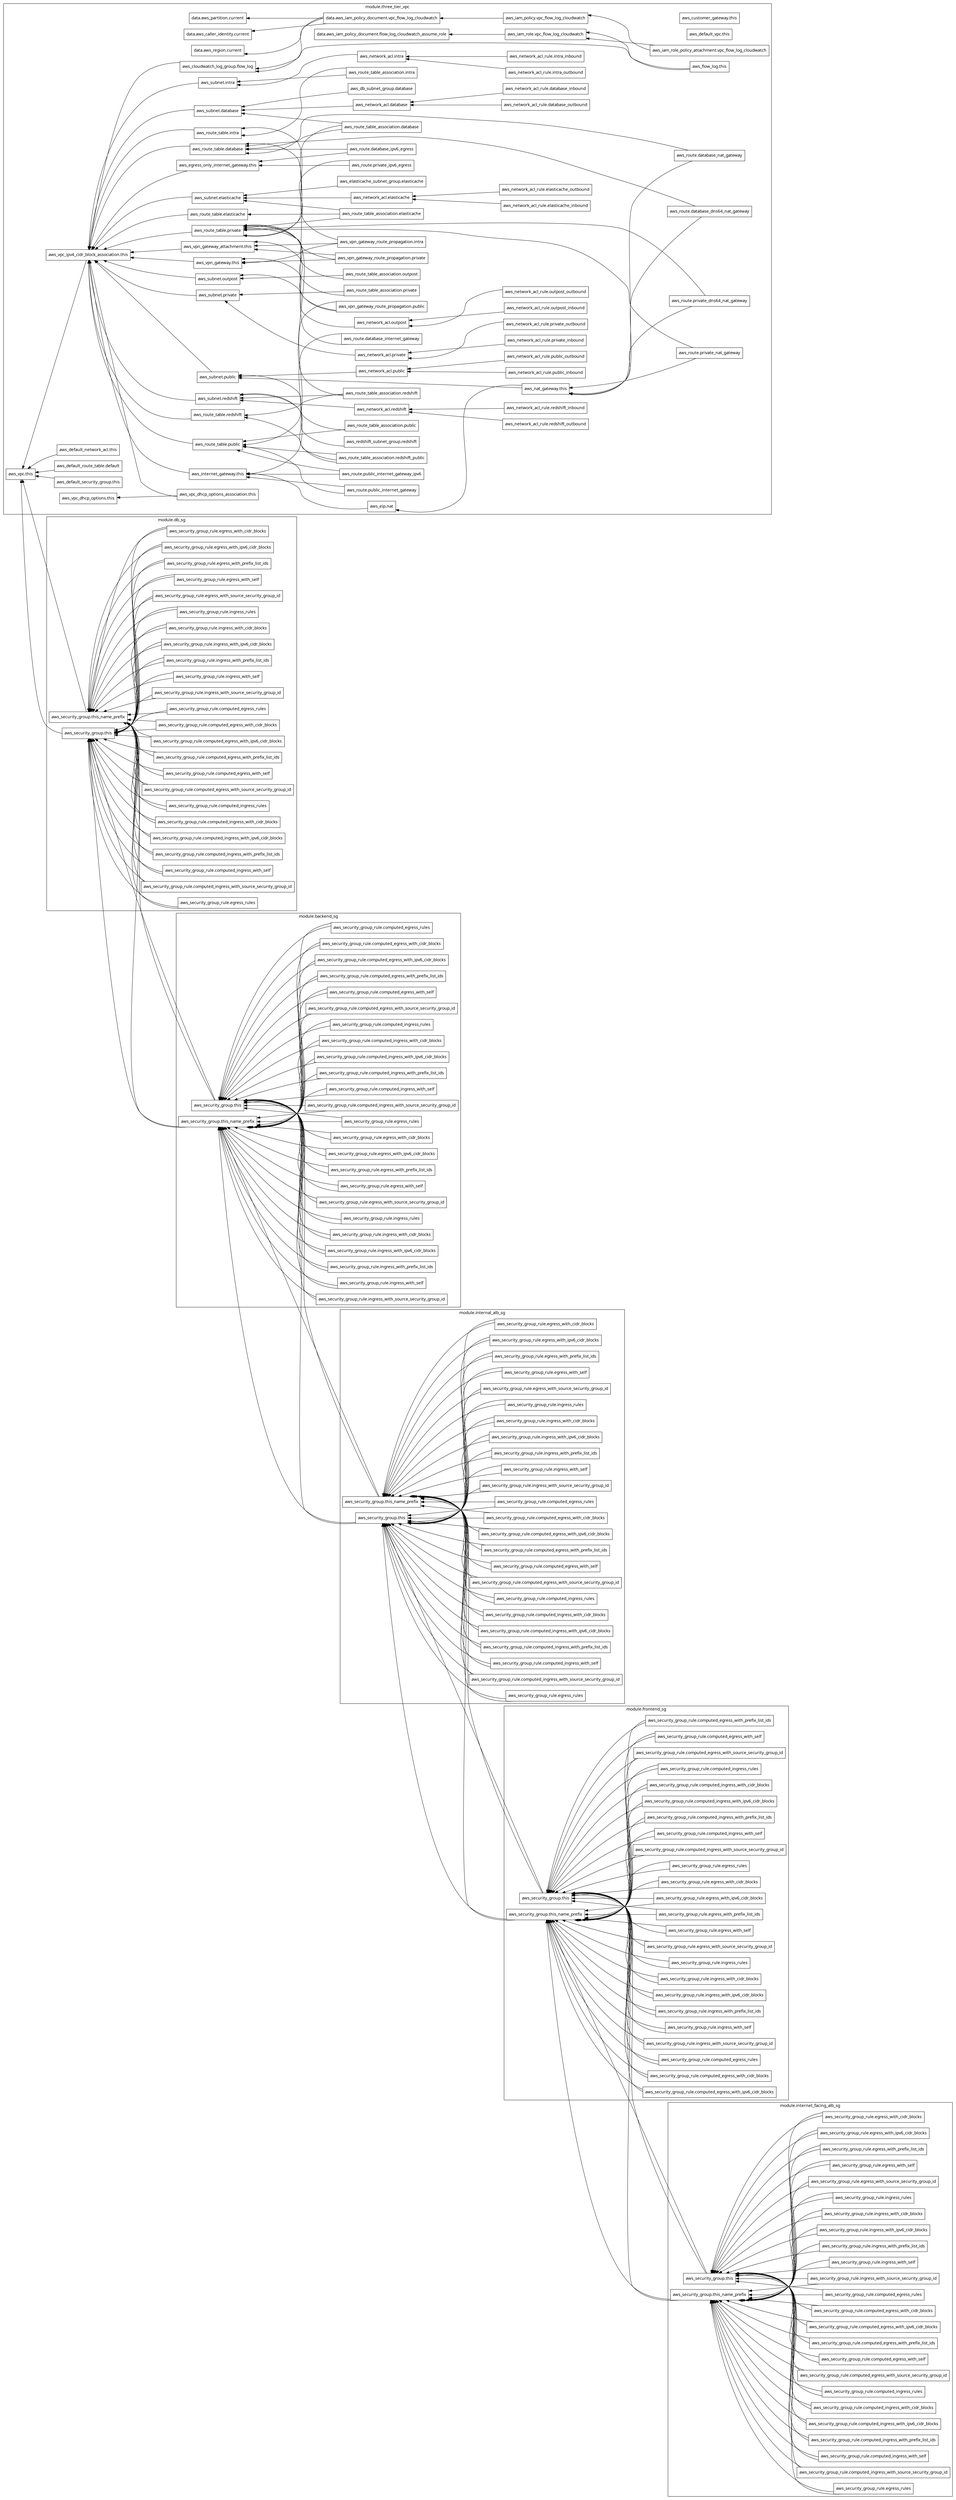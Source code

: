 digraph G {
  rankdir = "RL";
  node [shape = rect, fontname = "sans-serif"];
  subgraph "cluster_module.backend_sg" {
    label = "module.backend_sg"
    fontname = "sans-serif"
    "module.backend_sg.aws_security_group.this" [label="aws_security_group.this"];
    "module.backend_sg.aws_security_group.this_name_prefix" [label="aws_security_group.this_name_prefix"];
    "module.backend_sg.aws_security_group_rule.computed_egress_rules" [label="aws_security_group_rule.computed_egress_rules"];
    "module.backend_sg.aws_security_group_rule.computed_egress_with_cidr_blocks" [label="aws_security_group_rule.computed_egress_with_cidr_blocks"];
    "module.backend_sg.aws_security_group_rule.computed_egress_with_ipv6_cidr_blocks" [label="aws_security_group_rule.computed_egress_with_ipv6_cidr_blocks"];
    "module.backend_sg.aws_security_group_rule.computed_egress_with_prefix_list_ids" [label="aws_security_group_rule.computed_egress_with_prefix_list_ids"];
    "module.backend_sg.aws_security_group_rule.computed_egress_with_self" [label="aws_security_group_rule.computed_egress_with_self"];
    "module.backend_sg.aws_security_group_rule.computed_egress_with_source_security_group_id" [label="aws_security_group_rule.computed_egress_with_source_security_group_id"];
    "module.backend_sg.aws_security_group_rule.computed_ingress_rules" [label="aws_security_group_rule.computed_ingress_rules"];
    "module.backend_sg.aws_security_group_rule.computed_ingress_with_cidr_blocks" [label="aws_security_group_rule.computed_ingress_with_cidr_blocks"];
    "module.backend_sg.aws_security_group_rule.computed_ingress_with_ipv6_cidr_blocks" [label="aws_security_group_rule.computed_ingress_with_ipv6_cidr_blocks"];
    "module.backend_sg.aws_security_group_rule.computed_ingress_with_prefix_list_ids" [label="aws_security_group_rule.computed_ingress_with_prefix_list_ids"];
    "module.backend_sg.aws_security_group_rule.computed_ingress_with_self" [label="aws_security_group_rule.computed_ingress_with_self"];
    "module.backend_sg.aws_security_group_rule.computed_ingress_with_source_security_group_id" [label="aws_security_group_rule.computed_ingress_with_source_security_group_id"];
    "module.backend_sg.aws_security_group_rule.egress_rules" [label="aws_security_group_rule.egress_rules"];
    "module.backend_sg.aws_security_group_rule.egress_with_cidr_blocks" [label="aws_security_group_rule.egress_with_cidr_blocks"];
    "module.backend_sg.aws_security_group_rule.egress_with_ipv6_cidr_blocks" [label="aws_security_group_rule.egress_with_ipv6_cidr_blocks"];
    "module.backend_sg.aws_security_group_rule.egress_with_prefix_list_ids" [label="aws_security_group_rule.egress_with_prefix_list_ids"];
    "module.backend_sg.aws_security_group_rule.egress_with_self" [label="aws_security_group_rule.egress_with_self"];
    "module.backend_sg.aws_security_group_rule.egress_with_source_security_group_id" [label="aws_security_group_rule.egress_with_source_security_group_id"];
    "module.backend_sg.aws_security_group_rule.ingress_rules" [label="aws_security_group_rule.ingress_rules"];
    "module.backend_sg.aws_security_group_rule.ingress_with_cidr_blocks" [label="aws_security_group_rule.ingress_with_cidr_blocks"];
    "module.backend_sg.aws_security_group_rule.ingress_with_ipv6_cidr_blocks" [label="aws_security_group_rule.ingress_with_ipv6_cidr_blocks"];
    "module.backend_sg.aws_security_group_rule.ingress_with_prefix_list_ids" [label="aws_security_group_rule.ingress_with_prefix_list_ids"];
    "module.backend_sg.aws_security_group_rule.ingress_with_self" [label="aws_security_group_rule.ingress_with_self"];
    "module.backend_sg.aws_security_group_rule.ingress_with_source_security_group_id" [label="aws_security_group_rule.ingress_with_source_security_group_id"];
  }
  subgraph "cluster_module.db_sg" {
    label = "module.db_sg"
    fontname = "sans-serif"
    "module.db_sg.aws_security_group.this" [label="aws_security_group.this"];
    "module.db_sg.aws_security_group.this_name_prefix" [label="aws_security_group.this_name_prefix"];
    "module.db_sg.aws_security_group_rule.computed_egress_rules" [label="aws_security_group_rule.computed_egress_rules"];
    "module.db_sg.aws_security_group_rule.computed_egress_with_cidr_blocks" [label="aws_security_group_rule.computed_egress_with_cidr_blocks"];
    "module.db_sg.aws_security_group_rule.computed_egress_with_ipv6_cidr_blocks" [label="aws_security_group_rule.computed_egress_with_ipv6_cidr_blocks"];
    "module.db_sg.aws_security_group_rule.computed_egress_with_prefix_list_ids" [label="aws_security_group_rule.computed_egress_with_prefix_list_ids"];
    "module.db_sg.aws_security_group_rule.computed_egress_with_self" [label="aws_security_group_rule.computed_egress_with_self"];
    "module.db_sg.aws_security_group_rule.computed_egress_with_source_security_group_id" [label="aws_security_group_rule.computed_egress_with_source_security_group_id"];
    "module.db_sg.aws_security_group_rule.computed_ingress_rules" [label="aws_security_group_rule.computed_ingress_rules"];
    "module.db_sg.aws_security_group_rule.computed_ingress_with_cidr_blocks" [label="aws_security_group_rule.computed_ingress_with_cidr_blocks"];
    "module.db_sg.aws_security_group_rule.computed_ingress_with_ipv6_cidr_blocks" [label="aws_security_group_rule.computed_ingress_with_ipv6_cidr_blocks"];
    "module.db_sg.aws_security_group_rule.computed_ingress_with_prefix_list_ids" [label="aws_security_group_rule.computed_ingress_with_prefix_list_ids"];
    "module.db_sg.aws_security_group_rule.computed_ingress_with_self" [label="aws_security_group_rule.computed_ingress_with_self"];
    "module.db_sg.aws_security_group_rule.computed_ingress_with_source_security_group_id" [label="aws_security_group_rule.computed_ingress_with_source_security_group_id"];
    "module.db_sg.aws_security_group_rule.egress_rules" [label="aws_security_group_rule.egress_rules"];
    "module.db_sg.aws_security_group_rule.egress_with_cidr_blocks" [label="aws_security_group_rule.egress_with_cidr_blocks"];
    "module.db_sg.aws_security_group_rule.egress_with_ipv6_cidr_blocks" [label="aws_security_group_rule.egress_with_ipv6_cidr_blocks"];
    "module.db_sg.aws_security_group_rule.egress_with_prefix_list_ids" [label="aws_security_group_rule.egress_with_prefix_list_ids"];
    "module.db_sg.aws_security_group_rule.egress_with_self" [label="aws_security_group_rule.egress_with_self"];
    "module.db_sg.aws_security_group_rule.egress_with_source_security_group_id" [label="aws_security_group_rule.egress_with_source_security_group_id"];
    "module.db_sg.aws_security_group_rule.ingress_rules" [label="aws_security_group_rule.ingress_rules"];
    "module.db_sg.aws_security_group_rule.ingress_with_cidr_blocks" [label="aws_security_group_rule.ingress_with_cidr_blocks"];
    "module.db_sg.aws_security_group_rule.ingress_with_ipv6_cidr_blocks" [label="aws_security_group_rule.ingress_with_ipv6_cidr_blocks"];
    "module.db_sg.aws_security_group_rule.ingress_with_prefix_list_ids" [label="aws_security_group_rule.ingress_with_prefix_list_ids"];
    "module.db_sg.aws_security_group_rule.ingress_with_self" [label="aws_security_group_rule.ingress_with_self"];
    "module.db_sg.aws_security_group_rule.ingress_with_source_security_group_id" [label="aws_security_group_rule.ingress_with_source_security_group_id"];
  }
  subgraph "cluster_module.frontend_sg" {
    label = "module.frontend_sg"
    fontname = "sans-serif"
    "module.frontend_sg.aws_security_group.this" [label="aws_security_group.this"];
    "module.frontend_sg.aws_security_group.this_name_prefix" [label="aws_security_group.this_name_prefix"];
    "module.frontend_sg.aws_security_group_rule.computed_egress_rules" [label="aws_security_group_rule.computed_egress_rules"];
    "module.frontend_sg.aws_security_group_rule.computed_egress_with_cidr_blocks" [label="aws_security_group_rule.computed_egress_with_cidr_blocks"];
    "module.frontend_sg.aws_security_group_rule.computed_egress_with_ipv6_cidr_blocks" [label="aws_security_group_rule.computed_egress_with_ipv6_cidr_blocks"];
    "module.frontend_sg.aws_security_group_rule.computed_egress_with_prefix_list_ids" [label="aws_security_group_rule.computed_egress_with_prefix_list_ids"];
    "module.frontend_sg.aws_security_group_rule.computed_egress_with_self" [label="aws_security_group_rule.computed_egress_with_self"];
    "module.frontend_sg.aws_security_group_rule.computed_egress_with_source_security_group_id" [label="aws_security_group_rule.computed_egress_with_source_security_group_id"];
    "module.frontend_sg.aws_security_group_rule.computed_ingress_rules" [label="aws_security_group_rule.computed_ingress_rules"];
    "module.frontend_sg.aws_security_group_rule.computed_ingress_with_cidr_blocks" [label="aws_security_group_rule.computed_ingress_with_cidr_blocks"];
    "module.frontend_sg.aws_security_group_rule.computed_ingress_with_ipv6_cidr_blocks" [label="aws_security_group_rule.computed_ingress_with_ipv6_cidr_blocks"];
    "module.frontend_sg.aws_security_group_rule.computed_ingress_with_prefix_list_ids" [label="aws_security_group_rule.computed_ingress_with_prefix_list_ids"];
    "module.frontend_sg.aws_security_group_rule.computed_ingress_with_self" [label="aws_security_group_rule.computed_ingress_with_self"];
    "module.frontend_sg.aws_security_group_rule.computed_ingress_with_source_security_group_id" [label="aws_security_group_rule.computed_ingress_with_source_security_group_id"];
    "module.frontend_sg.aws_security_group_rule.egress_rules" [label="aws_security_group_rule.egress_rules"];
    "module.frontend_sg.aws_security_group_rule.egress_with_cidr_blocks" [label="aws_security_group_rule.egress_with_cidr_blocks"];
    "module.frontend_sg.aws_security_group_rule.egress_with_ipv6_cidr_blocks" [label="aws_security_group_rule.egress_with_ipv6_cidr_blocks"];
    "module.frontend_sg.aws_security_group_rule.egress_with_prefix_list_ids" [label="aws_security_group_rule.egress_with_prefix_list_ids"];
    "module.frontend_sg.aws_security_group_rule.egress_with_self" [label="aws_security_group_rule.egress_with_self"];
    "module.frontend_sg.aws_security_group_rule.egress_with_source_security_group_id" [label="aws_security_group_rule.egress_with_source_security_group_id"];
    "module.frontend_sg.aws_security_group_rule.ingress_rules" [label="aws_security_group_rule.ingress_rules"];
    "module.frontend_sg.aws_security_group_rule.ingress_with_cidr_blocks" [label="aws_security_group_rule.ingress_with_cidr_blocks"];
    "module.frontend_sg.aws_security_group_rule.ingress_with_ipv6_cidr_blocks" [label="aws_security_group_rule.ingress_with_ipv6_cidr_blocks"];
    "module.frontend_sg.aws_security_group_rule.ingress_with_prefix_list_ids" [label="aws_security_group_rule.ingress_with_prefix_list_ids"];
    "module.frontend_sg.aws_security_group_rule.ingress_with_self" [label="aws_security_group_rule.ingress_with_self"];
    "module.frontend_sg.aws_security_group_rule.ingress_with_source_security_group_id" [label="aws_security_group_rule.ingress_with_source_security_group_id"];
  }
  subgraph "cluster_module.internal_alb_sg" {
    label = "module.internal_alb_sg"
    fontname = "sans-serif"
    "module.internal_alb_sg.aws_security_group.this" [label="aws_security_group.this"];
    "module.internal_alb_sg.aws_security_group.this_name_prefix" [label="aws_security_group.this_name_prefix"];
    "module.internal_alb_sg.aws_security_group_rule.computed_egress_rules" [label="aws_security_group_rule.computed_egress_rules"];
    "module.internal_alb_sg.aws_security_group_rule.computed_egress_with_cidr_blocks" [label="aws_security_group_rule.computed_egress_with_cidr_blocks"];
    "module.internal_alb_sg.aws_security_group_rule.computed_egress_with_ipv6_cidr_blocks" [label="aws_security_group_rule.computed_egress_with_ipv6_cidr_blocks"];
    "module.internal_alb_sg.aws_security_group_rule.computed_egress_with_prefix_list_ids" [label="aws_security_group_rule.computed_egress_with_prefix_list_ids"];
    "module.internal_alb_sg.aws_security_group_rule.computed_egress_with_self" [label="aws_security_group_rule.computed_egress_with_self"];
    "module.internal_alb_sg.aws_security_group_rule.computed_egress_with_source_security_group_id" [label="aws_security_group_rule.computed_egress_with_source_security_group_id"];
    "module.internal_alb_sg.aws_security_group_rule.computed_ingress_rules" [label="aws_security_group_rule.computed_ingress_rules"];
    "module.internal_alb_sg.aws_security_group_rule.computed_ingress_with_cidr_blocks" [label="aws_security_group_rule.computed_ingress_with_cidr_blocks"];
    "module.internal_alb_sg.aws_security_group_rule.computed_ingress_with_ipv6_cidr_blocks" [label="aws_security_group_rule.computed_ingress_with_ipv6_cidr_blocks"];
    "module.internal_alb_sg.aws_security_group_rule.computed_ingress_with_prefix_list_ids" [label="aws_security_group_rule.computed_ingress_with_prefix_list_ids"];
    "module.internal_alb_sg.aws_security_group_rule.computed_ingress_with_self" [label="aws_security_group_rule.computed_ingress_with_self"];
    "module.internal_alb_sg.aws_security_group_rule.computed_ingress_with_source_security_group_id" [label="aws_security_group_rule.computed_ingress_with_source_security_group_id"];
    "module.internal_alb_sg.aws_security_group_rule.egress_rules" [label="aws_security_group_rule.egress_rules"];
    "module.internal_alb_sg.aws_security_group_rule.egress_with_cidr_blocks" [label="aws_security_group_rule.egress_with_cidr_blocks"];
    "module.internal_alb_sg.aws_security_group_rule.egress_with_ipv6_cidr_blocks" [label="aws_security_group_rule.egress_with_ipv6_cidr_blocks"];
    "module.internal_alb_sg.aws_security_group_rule.egress_with_prefix_list_ids" [label="aws_security_group_rule.egress_with_prefix_list_ids"];
    "module.internal_alb_sg.aws_security_group_rule.egress_with_self" [label="aws_security_group_rule.egress_with_self"];
    "module.internal_alb_sg.aws_security_group_rule.egress_with_source_security_group_id" [label="aws_security_group_rule.egress_with_source_security_group_id"];
    "module.internal_alb_sg.aws_security_group_rule.ingress_rules" [label="aws_security_group_rule.ingress_rules"];
    "module.internal_alb_sg.aws_security_group_rule.ingress_with_cidr_blocks" [label="aws_security_group_rule.ingress_with_cidr_blocks"];
    "module.internal_alb_sg.aws_security_group_rule.ingress_with_ipv6_cidr_blocks" [label="aws_security_group_rule.ingress_with_ipv6_cidr_blocks"];
    "module.internal_alb_sg.aws_security_group_rule.ingress_with_prefix_list_ids" [label="aws_security_group_rule.ingress_with_prefix_list_ids"];
    "module.internal_alb_sg.aws_security_group_rule.ingress_with_self" [label="aws_security_group_rule.ingress_with_self"];
    "module.internal_alb_sg.aws_security_group_rule.ingress_with_source_security_group_id" [label="aws_security_group_rule.ingress_with_source_security_group_id"];
  }
  subgraph "cluster_module.internet_facing_alb_sg" {
    label = "module.internet_facing_alb_sg"
    fontname = "sans-serif"
    "module.internet_facing_alb_sg.aws_security_group.this" [label="aws_security_group.this"];
    "module.internet_facing_alb_sg.aws_security_group.this_name_prefix" [label="aws_security_group.this_name_prefix"];
    "module.internet_facing_alb_sg.aws_security_group_rule.computed_egress_rules" [label="aws_security_group_rule.computed_egress_rules"];
    "module.internet_facing_alb_sg.aws_security_group_rule.computed_egress_with_cidr_blocks" [label="aws_security_group_rule.computed_egress_with_cidr_blocks"];
    "module.internet_facing_alb_sg.aws_security_group_rule.computed_egress_with_ipv6_cidr_blocks" [label="aws_security_group_rule.computed_egress_with_ipv6_cidr_blocks"];
    "module.internet_facing_alb_sg.aws_security_group_rule.computed_egress_with_prefix_list_ids" [label="aws_security_group_rule.computed_egress_with_prefix_list_ids"];
    "module.internet_facing_alb_sg.aws_security_group_rule.computed_egress_with_self" [label="aws_security_group_rule.computed_egress_with_self"];
    "module.internet_facing_alb_sg.aws_security_group_rule.computed_egress_with_source_security_group_id" [label="aws_security_group_rule.computed_egress_with_source_security_group_id"];
    "module.internet_facing_alb_sg.aws_security_group_rule.computed_ingress_rules" [label="aws_security_group_rule.computed_ingress_rules"];
    "module.internet_facing_alb_sg.aws_security_group_rule.computed_ingress_with_cidr_blocks" [label="aws_security_group_rule.computed_ingress_with_cidr_blocks"];
    "module.internet_facing_alb_sg.aws_security_group_rule.computed_ingress_with_ipv6_cidr_blocks" [label="aws_security_group_rule.computed_ingress_with_ipv6_cidr_blocks"];
    "module.internet_facing_alb_sg.aws_security_group_rule.computed_ingress_with_prefix_list_ids" [label="aws_security_group_rule.computed_ingress_with_prefix_list_ids"];
    "module.internet_facing_alb_sg.aws_security_group_rule.computed_ingress_with_self" [label="aws_security_group_rule.computed_ingress_with_self"];
    "module.internet_facing_alb_sg.aws_security_group_rule.computed_ingress_with_source_security_group_id" [label="aws_security_group_rule.computed_ingress_with_source_security_group_id"];
    "module.internet_facing_alb_sg.aws_security_group_rule.egress_rules" [label="aws_security_group_rule.egress_rules"];
    "module.internet_facing_alb_sg.aws_security_group_rule.egress_with_cidr_blocks" [label="aws_security_group_rule.egress_with_cidr_blocks"];
    "module.internet_facing_alb_sg.aws_security_group_rule.egress_with_ipv6_cidr_blocks" [label="aws_security_group_rule.egress_with_ipv6_cidr_blocks"];
    "module.internet_facing_alb_sg.aws_security_group_rule.egress_with_prefix_list_ids" [label="aws_security_group_rule.egress_with_prefix_list_ids"];
    "module.internet_facing_alb_sg.aws_security_group_rule.egress_with_self" [label="aws_security_group_rule.egress_with_self"];
    "module.internet_facing_alb_sg.aws_security_group_rule.egress_with_source_security_group_id" [label="aws_security_group_rule.egress_with_source_security_group_id"];
    "module.internet_facing_alb_sg.aws_security_group_rule.ingress_rules" [label="aws_security_group_rule.ingress_rules"];
    "module.internet_facing_alb_sg.aws_security_group_rule.ingress_with_cidr_blocks" [label="aws_security_group_rule.ingress_with_cidr_blocks"];
    "module.internet_facing_alb_sg.aws_security_group_rule.ingress_with_ipv6_cidr_blocks" [label="aws_security_group_rule.ingress_with_ipv6_cidr_blocks"];
    "module.internet_facing_alb_sg.aws_security_group_rule.ingress_with_prefix_list_ids" [label="aws_security_group_rule.ingress_with_prefix_list_ids"];
    "module.internet_facing_alb_sg.aws_security_group_rule.ingress_with_self" [label="aws_security_group_rule.ingress_with_self"];
    "module.internet_facing_alb_sg.aws_security_group_rule.ingress_with_source_security_group_id" [label="aws_security_group_rule.ingress_with_source_security_group_id"];
  }
  subgraph "cluster_module.three_tier_vpc" {
    label = "module.three_tier_vpc"
    fontname = "sans-serif"
    "module.three_tier_vpc.data.aws_caller_identity.current" [label="data.aws_caller_identity.current"];
    "module.three_tier_vpc.data.aws_iam_policy_document.flow_log_cloudwatch_assume_role" [label="data.aws_iam_policy_document.flow_log_cloudwatch_assume_role"];
    "module.three_tier_vpc.data.aws_iam_policy_document.vpc_flow_log_cloudwatch" [label="data.aws_iam_policy_document.vpc_flow_log_cloudwatch"];
    "module.three_tier_vpc.data.aws_partition.current" [label="data.aws_partition.current"];
    "module.three_tier_vpc.data.aws_region.current" [label="data.aws_region.current"];
    "module.three_tier_vpc.aws_cloudwatch_log_group.flow_log" [label="aws_cloudwatch_log_group.flow_log"];
    "module.three_tier_vpc.aws_customer_gateway.this" [label="aws_customer_gateway.this"];
    "module.three_tier_vpc.aws_db_subnet_group.database" [label="aws_db_subnet_group.database"];
    "module.three_tier_vpc.aws_default_network_acl.this" [label="aws_default_network_acl.this"];
    "module.three_tier_vpc.aws_default_route_table.default" [label="aws_default_route_table.default"];
    "module.three_tier_vpc.aws_default_security_group.this" [label="aws_default_security_group.this"];
    "module.three_tier_vpc.aws_default_vpc.this" [label="aws_default_vpc.this"];
    "module.three_tier_vpc.aws_egress_only_internet_gateway.this" [label="aws_egress_only_internet_gateway.this"];
    "module.three_tier_vpc.aws_eip.nat" [label="aws_eip.nat"];
    "module.three_tier_vpc.aws_elasticache_subnet_group.elasticache" [label="aws_elasticache_subnet_group.elasticache"];
    "module.three_tier_vpc.aws_flow_log.this" [label="aws_flow_log.this"];
    "module.three_tier_vpc.aws_iam_policy.vpc_flow_log_cloudwatch" [label="aws_iam_policy.vpc_flow_log_cloudwatch"];
    "module.three_tier_vpc.aws_iam_role.vpc_flow_log_cloudwatch" [label="aws_iam_role.vpc_flow_log_cloudwatch"];
    "module.three_tier_vpc.aws_iam_role_policy_attachment.vpc_flow_log_cloudwatch" [label="aws_iam_role_policy_attachment.vpc_flow_log_cloudwatch"];
    "module.three_tier_vpc.aws_internet_gateway.this" [label="aws_internet_gateway.this"];
    "module.three_tier_vpc.aws_nat_gateway.this" [label="aws_nat_gateway.this"];
    "module.three_tier_vpc.aws_network_acl.database" [label="aws_network_acl.database"];
    "module.three_tier_vpc.aws_network_acl.elasticache" [label="aws_network_acl.elasticache"];
    "module.three_tier_vpc.aws_network_acl.intra" [label="aws_network_acl.intra"];
    "module.three_tier_vpc.aws_network_acl.outpost" [label="aws_network_acl.outpost"];
    "module.three_tier_vpc.aws_network_acl.private" [label="aws_network_acl.private"];
    "module.three_tier_vpc.aws_network_acl.public" [label="aws_network_acl.public"];
    "module.three_tier_vpc.aws_network_acl.redshift" [label="aws_network_acl.redshift"];
    "module.three_tier_vpc.aws_network_acl_rule.database_inbound" [label="aws_network_acl_rule.database_inbound"];
    "module.three_tier_vpc.aws_network_acl_rule.database_outbound" [label="aws_network_acl_rule.database_outbound"];
    "module.three_tier_vpc.aws_network_acl_rule.elasticache_inbound" [label="aws_network_acl_rule.elasticache_inbound"];
    "module.three_tier_vpc.aws_network_acl_rule.elasticache_outbound" [label="aws_network_acl_rule.elasticache_outbound"];
    "module.three_tier_vpc.aws_network_acl_rule.intra_inbound" [label="aws_network_acl_rule.intra_inbound"];
    "module.three_tier_vpc.aws_network_acl_rule.intra_outbound" [label="aws_network_acl_rule.intra_outbound"];
    "module.three_tier_vpc.aws_network_acl_rule.outpost_inbound" [label="aws_network_acl_rule.outpost_inbound"];
    "module.three_tier_vpc.aws_network_acl_rule.outpost_outbound" [label="aws_network_acl_rule.outpost_outbound"];
    "module.three_tier_vpc.aws_network_acl_rule.private_inbound" [label="aws_network_acl_rule.private_inbound"];
    "module.three_tier_vpc.aws_network_acl_rule.private_outbound" [label="aws_network_acl_rule.private_outbound"];
    "module.three_tier_vpc.aws_network_acl_rule.public_inbound" [label="aws_network_acl_rule.public_inbound"];
    "module.three_tier_vpc.aws_network_acl_rule.public_outbound" [label="aws_network_acl_rule.public_outbound"];
    "module.three_tier_vpc.aws_network_acl_rule.redshift_inbound" [label="aws_network_acl_rule.redshift_inbound"];
    "module.three_tier_vpc.aws_network_acl_rule.redshift_outbound" [label="aws_network_acl_rule.redshift_outbound"];
    "module.three_tier_vpc.aws_redshift_subnet_group.redshift" [label="aws_redshift_subnet_group.redshift"];
    "module.three_tier_vpc.aws_route.database_dns64_nat_gateway" [label="aws_route.database_dns64_nat_gateway"];
    "module.three_tier_vpc.aws_route.database_internet_gateway" [label="aws_route.database_internet_gateway"];
    "module.three_tier_vpc.aws_route.database_ipv6_egress" [label="aws_route.database_ipv6_egress"];
    "module.three_tier_vpc.aws_route.database_nat_gateway" [label="aws_route.database_nat_gateway"];
    "module.three_tier_vpc.aws_route.private_dns64_nat_gateway" [label="aws_route.private_dns64_nat_gateway"];
    "module.three_tier_vpc.aws_route.private_ipv6_egress" [label="aws_route.private_ipv6_egress"];
    "module.three_tier_vpc.aws_route.private_nat_gateway" [label="aws_route.private_nat_gateway"];
    "module.three_tier_vpc.aws_route.public_internet_gateway" [label="aws_route.public_internet_gateway"];
    "module.three_tier_vpc.aws_route.public_internet_gateway_ipv6" [label="aws_route.public_internet_gateway_ipv6"];
    "module.three_tier_vpc.aws_route_table.database" [label="aws_route_table.database"];
    "module.three_tier_vpc.aws_route_table.elasticache" [label="aws_route_table.elasticache"];
    "module.three_tier_vpc.aws_route_table.intra" [label="aws_route_table.intra"];
    "module.three_tier_vpc.aws_route_table.private" [label="aws_route_table.private"];
    "module.three_tier_vpc.aws_route_table.public" [label="aws_route_table.public"];
    "module.three_tier_vpc.aws_route_table.redshift" [label="aws_route_table.redshift"];
    "module.three_tier_vpc.aws_route_table_association.database" [label="aws_route_table_association.database"];
    "module.three_tier_vpc.aws_route_table_association.elasticache" [label="aws_route_table_association.elasticache"];
    "module.three_tier_vpc.aws_route_table_association.intra" [label="aws_route_table_association.intra"];
    "module.three_tier_vpc.aws_route_table_association.outpost" [label="aws_route_table_association.outpost"];
    "module.three_tier_vpc.aws_route_table_association.private" [label="aws_route_table_association.private"];
    "module.three_tier_vpc.aws_route_table_association.public" [label="aws_route_table_association.public"];
    "module.three_tier_vpc.aws_route_table_association.redshift" [label="aws_route_table_association.redshift"];
    "module.three_tier_vpc.aws_route_table_association.redshift_public" [label="aws_route_table_association.redshift_public"];
    "module.three_tier_vpc.aws_subnet.database" [label="aws_subnet.database"];
    "module.three_tier_vpc.aws_subnet.elasticache" [label="aws_subnet.elasticache"];
    "module.three_tier_vpc.aws_subnet.intra" [label="aws_subnet.intra"];
    "module.three_tier_vpc.aws_subnet.outpost" [label="aws_subnet.outpost"];
    "module.three_tier_vpc.aws_subnet.private" [label="aws_subnet.private"];
    "module.three_tier_vpc.aws_subnet.public" [label="aws_subnet.public"];
    "module.three_tier_vpc.aws_subnet.redshift" [label="aws_subnet.redshift"];
    "module.three_tier_vpc.aws_vpc.this" [label="aws_vpc.this"];
    "module.three_tier_vpc.aws_vpc_dhcp_options.this" [label="aws_vpc_dhcp_options.this"];
    "module.three_tier_vpc.aws_vpc_dhcp_options_association.this" [label="aws_vpc_dhcp_options_association.this"];
    "module.three_tier_vpc.aws_vpc_ipv4_cidr_block_association.this" [label="aws_vpc_ipv4_cidr_block_association.this"];
    "module.three_tier_vpc.aws_vpn_gateway.this" [label="aws_vpn_gateway.this"];
    "module.three_tier_vpc.aws_vpn_gateway_attachment.this" [label="aws_vpn_gateway_attachment.this"];
    "module.three_tier_vpc.aws_vpn_gateway_route_propagation.intra" [label="aws_vpn_gateway_route_propagation.intra"];
    "module.three_tier_vpc.aws_vpn_gateway_route_propagation.private" [label="aws_vpn_gateway_route_propagation.private"];
    "module.three_tier_vpc.aws_vpn_gateway_route_propagation.public" [label="aws_vpn_gateway_route_propagation.public"];
  }
  "module.backend_sg.aws_security_group.this" -> "module.db_sg.aws_security_group.this";
  "module.backend_sg.aws_security_group.this" -> "module.db_sg.aws_security_group.this_name_prefix";
  "module.backend_sg.aws_security_group.this_name_prefix" -> "module.db_sg.aws_security_group.this";
  "module.backend_sg.aws_security_group.this_name_prefix" -> "module.db_sg.aws_security_group.this_name_prefix";
  "module.backend_sg.aws_security_group_rule.computed_egress_rules" -> "module.backend_sg.aws_security_group.this";
  "module.backend_sg.aws_security_group_rule.computed_egress_rules" -> "module.backend_sg.aws_security_group.this_name_prefix";
  "module.backend_sg.aws_security_group_rule.computed_egress_with_cidr_blocks" -> "module.backend_sg.aws_security_group.this";
  "module.backend_sg.aws_security_group_rule.computed_egress_with_cidr_blocks" -> "module.backend_sg.aws_security_group.this_name_prefix";
  "module.backend_sg.aws_security_group_rule.computed_egress_with_ipv6_cidr_blocks" -> "module.backend_sg.aws_security_group.this";
  "module.backend_sg.aws_security_group_rule.computed_egress_with_ipv6_cidr_blocks" -> "module.backend_sg.aws_security_group.this_name_prefix";
  "module.backend_sg.aws_security_group_rule.computed_egress_with_prefix_list_ids" -> "module.backend_sg.aws_security_group.this";
  "module.backend_sg.aws_security_group_rule.computed_egress_with_prefix_list_ids" -> "module.backend_sg.aws_security_group.this_name_prefix";
  "module.backend_sg.aws_security_group_rule.computed_egress_with_self" -> "module.backend_sg.aws_security_group.this";
  "module.backend_sg.aws_security_group_rule.computed_egress_with_self" -> "module.backend_sg.aws_security_group.this_name_prefix";
  "module.backend_sg.aws_security_group_rule.computed_egress_with_source_security_group_id" -> "module.backend_sg.aws_security_group.this";
  "module.backend_sg.aws_security_group_rule.computed_egress_with_source_security_group_id" -> "module.backend_sg.aws_security_group.this_name_prefix";
  "module.backend_sg.aws_security_group_rule.computed_ingress_rules" -> "module.backend_sg.aws_security_group.this";
  "module.backend_sg.aws_security_group_rule.computed_ingress_rules" -> "module.backend_sg.aws_security_group.this_name_prefix";
  "module.backend_sg.aws_security_group_rule.computed_ingress_with_cidr_blocks" -> "module.backend_sg.aws_security_group.this";
  "module.backend_sg.aws_security_group_rule.computed_ingress_with_cidr_blocks" -> "module.backend_sg.aws_security_group.this_name_prefix";
  "module.backend_sg.aws_security_group_rule.computed_ingress_with_ipv6_cidr_blocks" -> "module.backend_sg.aws_security_group.this";
  "module.backend_sg.aws_security_group_rule.computed_ingress_with_ipv6_cidr_blocks" -> "module.backend_sg.aws_security_group.this_name_prefix";
  "module.backend_sg.aws_security_group_rule.computed_ingress_with_prefix_list_ids" -> "module.backend_sg.aws_security_group.this";
  "module.backend_sg.aws_security_group_rule.computed_ingress_with_prefix_list_ids" -> "module.backend_sg.aws_security_group.this_name_prefix";
  "module.backend_sg.aws_security_group_rule.computed_ingress_with_self" -> "module.backend_sg.aws_security_group.this";
  "module.backend_sg.aws_security_group_rule.computed_ingress_with_self" -> "module.backend_sg.aws_security_group.this_name_prefix";
  "module.backend_sg.aws_security_group_rule.computed_ingress_with_source_security_group_id" -> "module.backend_sg.aws_security_group.this";
  "module.backend_sg.aws_security_group_rule.computed_ingress_with_source_security_group_id" -> "module.backend_sg.aws_security_group.this_name_prefix";
  "module.backend_sg.aws_security_group_rule.egress_rules" -> "module.backend_sg.aws_security_group.this";
  "module.backend_sg.aws_security_group_rule.egress_rules" -> "module.backend_sg.aws_security_group.this_name_prefix";
  "module.backend_sg.aws_security_group_rule.egress_with_cidr_blocks" -> "module.backend_sg.aws_security_group.this";
  "module.backend_sg.aws_security_group_rule.egress_with_cidr_blocks" -> "module.backend_sg.aws_security_group.this_name_prefix";
  "module.backend_sg.aws_security_group_rule.egress_with_ipv6_cidr_blocks" -> "module.backend_sg.aws_security_group.this";
  "module.backend_sg.aws_security_group_rule.egress_with_ipv6_cidr_blocks" -> "module.backend_sg.aws_security_group.this_name_prefix";
  "module.backend_sg.aws_security_group_rule.egress_with_prefix_list_ids" -> "module.backend_sg.aws_security_group.this";
  "module.backend_sg.aws_security_group_rule.egress_with_prefix_list_ids" -> "module.backend_sg.aws_security_group.this_name_prefix";
  "module.backend_sg.aws_security_group_rule.egress_with_self" -> "module.backend_sg.aws_security_group.this";
  "module.backend_sg.aws_security_group_rule.egress_with_self" -> "module.backend_sg.aws_security_group.this_name_prefix";
  "module.backend_sg.aws_security_group_rule.egress_with_source_security_group_id" -> "module.backend_sg.aws_security_group.this";
  "module.backend_sg.aws_security_group_rule.egress_with_source_security_group_id" -> "module.backend_sg.aws_security_group.this_name_prefix";
  "module.backend_sg.aws_security_group_rule.ingress_rules" -> "module.backend_sg.aws_security_group.this";
  "module.backend_sg.aws_security_group_rule.ingress_rules" -> "module.backend_sg.aws_security_group.this_name_prefix";
  "module.backend_sg.aws_security_group_rule.ingress_with_cidr_blocks" -> "module.backend_sg.aws_security_group.this";
  "module.backend_sg.aws_security_group_rule.ingress_with_cidr_blocks" -> "module.backend_sg.aws_security_group.this_name_prefix";
  "module.backend_sg.aws_security_group_rule.ingress_with_ipv6_cidr_blocks" -> "module.backend_sg.aws_security_group.this";
  "module.backend_sg.aws_security_group_rule.ingress_with_ipv6_cidr_blocks" -> "module.backend_sg.aws_security_group.this_name_prefix";
  "module.backend_sg.aws_security_group_rule.ingress_with_prefix_list_ids" -> "module.backend_sg.aws_security_group.this";
  "module.backend_sg.aws_security_group_rule.ingress_with_prefix_list_ids" -> "module.backend_sg.aws_security_group.this_name_prefix";
  "module.backend_sg.aws_security_group_rule.ingress_with_self" -> "module.backend_sg.aws_security_group.this";
  "module.backend_sg.aws_security_group_rule.ingress_with_self" -> "module.backend_sg.aws_security_group.this_name_prefix";
  "module.backend_sg.aws_security_group_rule.ingress_with_source_security_group_id" -> "module.backend_sg.aws_security_group.this";
  "module.backend_sg.aws_security_group_rule.ingress_with_source_security_group_id" -> "module.backend_sg.aws_security_group.this_name_prefix";
  "module.db_sg.aws_security_group.this" -> "module.three_tier_vpc.aws_vpc.this";
  "module.db_sg.aws_security_group.this_name_prefix" -> "module.three_tier_vpc.aws_vpc.this";
  "module.db_sg.aws_security_group_rule.computed_egress_rules" -> "module.db_sg.aws_security_group.this";
  "module.db_sg.aws_security_group_rule.computed_egress_rules" -> "module.db_sg.aws_security_group.this_name_prefix";
  "module.db_sg.aws_security_group_rule.computed_egress_with_cidr_blocks" -> "module.db_sg.aws_security_group.this";
  "module.db_sg.aws_security_group_rule.computed_egress_with_cidr_blocks" -> "module.db_sg.aws_security_group.this_name_prefix";
  "module.db_sg.aws_security_group_rule.computed_egress_with_ipv6_cidr_blocks" -> "module.db_sg.aws_security_group.this";
  "module.db_sg.aws_security_group_rule.computed_egress_with_ipv6_cidr_blocks" -> "module.db_sg.aws_security_group.this_name_prefix";
  "module.db_sg.aws_security_group_rule.computed_egress_with_prefix_list_ids" -> "module.db_sg.aws_security_group.this";
  "module.db_sg.aws_security_group_rule.computed_egress_with_prefix_list_ids" -> "module.db_sg.aws_security_group.this_name_prefix";
  "module.db_sg.aws_security_group_rule.computed_egress_with_self" -> "module.db_sg.aws_security_group.this";
  "module.db_sg.aws_security_group_rule.computed_egress_with_self" -> "module.db_sg.aws_security_group.this_name_prefix";
  "module.db_sg.aws_security_group_rule.computed_egress_with_source_security_group_id" -> "module.db_sg.aws_security_group.this";
  "module.db_sg.aws_security_group_rule.computed_egress_with_source_security_group_id" -> "module.db_sg.aws_security_group.this_name_prefix";
  "module.db_sg.aws_security_group_rule.computed_ingress_rules" -> "module.db_sg.aws_security_group.this";
  "module.db_sg.aws_security_group_rule.computed_ingress_rules" -> "module.db_sg.aws_security_group.this_name_prefix";
  "module.db_sg.aws_security_group_rule.computed_ingress_with_cidr_blocks" -> "module.db_sg.aws_security_group.this";
  "module.db_sg.aws_security_group_rule.computed_ingress_with_cidr_blocks" -> "module.db_sg.aws_security_group.this_name_prefix";
  "module.db_sg.aws_security_group_rule.computed_ingress_with_ipv6_cidr_blocks" -> "module.db_sg.aws_security_group.this";
  "module.db_sg.aws_security_group_rule.computed_ingress_with_ipv6_cidr_blocks" -> "module.db_sg.aws_security_group.this_name_prefix";
  "module.db_sg.aws_security_group_rule.computed_ingress_with_prefix_list_ids" -> "module.db_sg.aws_security_group.this";
  "module.db_sg.aws_security_group_rule.computed_ingress_with_prefix_list_ids" -> "module.db_sg.aws_security_group.this_name_prefix";
  "module.db_sg.aws_security_group_rule.computed_ingress_with_self" -> "module.db_sg.aws_security_group.this";
  "module.db_sg.aws_security_group_rule.computed_ingress_with_self" -> "module.db_sg.aws_security_group.this_name_prefix";
  "module.db_sg.aws_security_group_rule.computed_ingress_with_source_security_group_id" -> "module.db_sg.aws_security_group.this";
  "module.db_sg.aws_security_group_rule.computed_ingress_with_source_security_group_id" -> "module.db_sg.aws_security_group.this_name_prefix";
  "module.db_sg.aws_security_group_rule.egress_rules" -> "module.db_sg.aws_security_group.this";
  "module.db_sg.aws_security_group_rule.egress_rules" -> "module.db_sg.aws_security_group.this_name_prefix";
  "module.db_sg.aws_security_group_rule.egress_with_cidr_blocks" -> "module.db_sg.aws_security_group.this";
  "module.db_sg.aws_security_group_rule.egress_with_cidr_blocks" -> "module.db_sg.aws_security_group.this_name_prefix";
  "module.db_sg.aws_security_group_rule.egress_with_ipv6_cidr_blocks" -> "module.db_sg.aws_security_group.this";
  "module.db_sg.aws_security_group_rule.egress_with_ipv6_cidr_blocks" -> "module.db_sg.aws_security_group.this_name_prefix";
  "module.db_sg.aws_security_group_rule.egress_with_prefix_list_ids" -> "module.db_sg.aws_security_group.this";
  "module.db_sg.aws_security_group_rule.egress_with_prefix_list_ids" -> "module.db_sg.aws_security_group.this_name_prefix";
  "module.db_sg.aws_security_group_rule.egress_with_self" -> "module.db_sg.aws_security_group.this";
  "module.db_sg.aws_security_group_rule.egress_with_self" -> "module.db_sg.aws_security_group.this_name_prefix";
  "module.db_sg.aws_security_group_rule.egress_with_source_security_group_id" -> "module.db_sg.aws_security_group.this";
  "module.db_sg.aws_security_group_rule.egress_with_source_security_group_id" -> "module.db_sg.aws_security_group.this_name_prefix";
  "module.db_sg.aws_security_group_rule.ingress_rules" -> "module.db_sg.aws_security_group.this";
  "module.db_sg.aws_security_group_rule.ingress_rules" -> "module.db_sg.aws_security_group.this_name_prefix";
  "module.db_sg.aws_security_group_rule.ingress_with_cidr_blocks" -> "module.db_sg.aws_security_group.this";
  "module.db_sg.aws_security_group_rule.ingress_with_cidr_blocks" -> "module.db_sg.aws_security_group.this_name_prefix";
  "module.db_sg.aws_security_group_rule.ingress_with_ipv6_cidr_blocks" -> "module.db_sg.aws_security_group.this";
  "module.db_sg.aws_security_group_rule.ingress_with_ipv6_cidr_blocks" -> "module.db_sg.aws_security_group.this_name_prefix";
  "module.db_sg.aws_security_group_rule.ingress_with_prefix_list_ids" -> "module.db_sg.aws_security_group.this";
  "module.db_sg.aws_security_group_rule.ingress_with_prefix_list_ids" -> "module.db_sg.aws_security_group.this_name_prefix";
  "module.db_sg.aws_security_group_rule.ingress_with_self" -> "module.db_sg.aws_security_group.this";
  "module.db_sg.aws_security_group_rule.ingress_with_self" -> "module.db_sg.aws_security_group.this_name_prefix";
  "module.db_sg.aws_security_group_rule.ingress_with_source_security_group_id" -> "module.db_sg.aws_security_group.this";
  "module.db_sg.aws_security_group_rule.ingress_with_source_security_group_id" -> "module.db_sg.aws_security_group.this_name_prefix";
  "module.frontend_sg.aws_security_group.this" -> "module.internal_alb_sg.aws_security_group.this";
  "module.frontend_sg.aws_security_group.this" -> "module.internal_alb_sg.aws_security_group.this_name_prefix";
  "module.frontend_sg.aws_security_group.this_name_prefix" -> "module.internal_alb_sg.aws_security_group.this";
  "module.frontend_sg.aws_security_group.this_name_prefix" -> "module.internal_alb_sg.aws_security_group.this_name_prefix";
  "module.frontend_sg.aws_security_group_rule.computed_egress_rules" -> "module.frontend_sg.aws_security_group.this";
  "module.frontend_sg.aws_security_group_rule.computed_egress_rules" -> "module.frontend_sg.aws_security_group.this_name_prefix";
  "module.frontend_sg.aws_security_group_rule.computed_egress_with_cidr_blocks" -> "module.frontend_sg.aws_security_group.this";
  "module.frontend_sg.aws_security_group_rule.computed_egress_with_cidr_blocks" -> "module.frontend_sg.aws_security_group.this_name_prefix";
  "module.frontend_sg.aws_security_group_rule.computed_egress_with_ipv6_cidr_blocks" -> "module.frontend_sg.aws_security_group.this";
  "module.frontend_sg.aws_security_group_rule.computed_egress_with_ipv6_cidr_blocks" -> "module.frontend_sg.aws_security_group.this_name_prefix";
  "module.frontend_sg.aws_security_group_rule.computed_egress_with_prefix_list_ids" -> "module.frontend_sg.aws_security_group.this";
  "module.frontend_sg.aws_security_group_rule.computed_egress_with_prefix_list_ids" -> "module.frontend_sg.aws_security_group.this_name_prefix";
  "module.frontend_sg.aws_security_group_rule.computed_egress_with_self" -> "module.frontend_sg.aws_security_group.this";
  "module.frontend_sg.aws_security_group_rule.computed_egress_with_self" -> "module.frontend_sg.aws_security_group.this_name_prefix";
  "module.frontend_sg.aws_security_group_rule.computed_egress_with_source_security_group_id" -> "module.frontend_sg.aws_security_group.this";
  "module.frontend_sg.aws_security_group_rule.computed_egress_with_source_security_group_id" -> "module.frontend_sg.aws_security_group.this_name_prefix";
  "module.frontend_sg.aws_security_group_rule.computed_ingress_rules" -> "module.frontend_sg.aws_security_group.this";
  "module.frontend_sg.aws_security_group_rule.computed_ingress_rules" -> "module.frontend_sg.aws_security_group.this_name_prefix";
  "module.frontend_sg.aws_security_group_rule.computed_ingress_with_cidr_blocks" -> "module.frontend_sg.aws_security_group.this";
  "module.frontend_sg.aws_security_group_rule.computed_ingress_with_cidr_blocks" -> "module.frontend_sg.aws_security_group.this_name_prefix";
  "module.frontend_sg.aws_security_group_rule.computed_ingress_with_ipv6_cidr_blocks" -> "module.frontend_sg.aws_security_group.this";
  "module.frontend_sg.aws_security_group_rule.computed_ingress_with_ipv6_cidr_blocks" -> "module.frontend_sg.aws_security_group.this_name_prefix";
  "module.frontend_sg.aws_security_group_rule.computed_ingress_with_prefix_list_ids" -> "module.frontend_sg.aws_security_group.this";
  "module.frontend_sg.aws_security_group_rule.computed_ingress_with_prefix_list_ids" -> "module.frontend_sg.aws_security_group.this_name_prefix";
  "module.frontend_sg.aws_security_group_rule.computed_ingress_with_self" -> "module.frontend_sg.aws_security_group.this";
  "module.frontend_sg.aws_security_group_rule.computed_ingress_with_self" -> "module.frontend_sg.aws_security_group.this_name_prefix";
  "module.frontend_sg.aws_security_group_rule.computed_ingress_with_source_security_group_id" -> "module.frontend_sg.aws_security_group.this";
  "module.frontend_sg.aws_security_group_rule.computed_ingress_with_source_security_group_id" -> "module.frontend_sg.aws_security_group.this_name_prefix";
  "module.frontend_sg.aws_security_group_rule.egress_rules" -> "module.frontend_sg.aws_security_group.this";
  "module.frontend_sg.aws_security_group_rule.egress_rules" -> "module.frontend_sg.aws_security_group.this_name_prefix";
  "module.frontend_sg.aws_security_group_rule.egress_with_cidr_blocks" -> "module.frontend_sg.aws_security_group.this";
  "module.frontend_sg.aws_security_group_rule.egress_with_cidr_blocks" -> "module.frontend_sg.aws_security_group.this_name_prefix";
  "module.frontend_sg.aws_security_group_rule.egress_with_ipv6_cidr_blocks" -> "module.frontend_sg.aws_security_group.this";
  "module.frontend_sg.aws_security_group_rule.egress_with_ipv6_cidr_blocks" -> "module.frontend_sg.aws_security_group.this_name_prefix";
  "module.frontend_sg.aws_security_group_rule.egress_with_prefix_list_ids" -> "module.frontend_sg.aws_security_group.this";
  "module.frontend_sg.aws_security_group_rule.egress_with_prefix_list_ids" -> "module.frontend_sg.aws_security_group.this_name_prefix";
  "module.frontend_sg.aws_security_group_rule.egress_with_self" -> "module.frontend_sg.aws_security_group.this";
  "module.frontend_sg.aws_security_group_rule.egress_with_self" -> "module.frontend_sg.aws_security_group.this_name_prefix";
  "module.frontend_sg.aws_security_group_rule.egress_with_source_security_group_id" -> "module.frontend_sg.aws_security_group.this";
  "module.frontend_sg.aws_security_group_rule.egress_with_source_security_group_id" -> "module.frontend_sg.aws_security_group.this_name_prefix";
  "module.frontend_sg.aws_security_group_rule.ingress_rules" -> "module.frontend_sg.aws_security_group.this";
  "module.frontend_sg.aws_security_group_rule.ingress_rules" -> "module.frontend_sg.aws_security_group.this_name_prefix";
  "module.frontend_sg.aws_security_group_rule.ingress_with_cidr_blocks" -> "module.frontend_sg.aws_security_group.this";
  "module.frontend_sg.aws_security_group_rule.ingress_with_cidr_blocks" -> "module.frontend_sg.aws_security_group.this_name_prefix";
  "module.frontend_sg.aws_security_group_rule.ingress_with_ipv6_cidr_blocks" -> "module.frontend_sg.aws_security_group.this";
  "module.frontend_sg.aws_security_group_rule.ingress_with_ipv6_cidr_blocks" -> "module.frontend_sg.aws_security_group.this_name_prefix";
  "module.frontend_sg.aws_security_group_rule.ingress_with_prefix_list_ids" -> "module.frontend_sg.aws_security_group.this";
  "module.frontend_sg.aws_security_group_rule.ingress_with_prefix_list_ids" -> "module.frontend_sg.aws_security_group.this_name_prefix";
  "module.frontend_sg.aws_security_group_rule.ingress_with_self" -> "module.frontend_sg.aws_security_group.this";
  "module.frontend_sg.aws_security_group_rule.ingress_with_self" -> "module.frontend_sg.aws_security_group.this_name_prefix";
  "module.frontend_sg.aws_security_group_rule.ingress_with_source_security_group_id" -> "module.frontend_sg.aws_security_group.this";
  "module.frontend_sg.aws_security_group_rule.ingress_with_source_security_group_id" -> "module.frontend_sg.aws_security_group.this_name_prefix";
  "module.internal_alb_sg.aws_security_group.this" -> "module.backend_sg.aws_security_group.this";
  "module.internal_alb_sg.aws_security_group.this" -> "module.backend_sg.aws_security_group.this_name_prefix";
  "module.internal_alb_sg.aws_security_group.this_name_prefix" -> "module.backend_sg.aws_security_group.this";
  "module.internal_alb_sg.aws_security_group.this_name_prefix" -> "module.backend_sg.aws_security_group.this_name_prefix";
  "module.internal_alb_sg.aws_security_group_rule.computed_egress_rules" -> "module.internal_alb_sg.aws_security_group.this";
  "module.internal_alb_sg.aws_security_group_rule.computed_egress_rules" -> "module.internal_alb_sg.aws_security_group.this_name_prefix";
  "module.internal_alb_sg.aws_security_group_rule.computed_egress_with_cidr_blocks" -> "module.internal_alb_sg.aws_security_group.this";
  "module.internal_alb_sg.aws_security_group_rule.computed_egress_with_cidr_blocks" -> "module.internal_alb_sg.aws_security_group.this_name_prefix";
  "module.internal_alb_sg.aws_security_group_rule.computed_egress_with_ipv6_cidr_blocks" -> "module.internal_alb_sg.aws_security_group.this";
  "module.internal_alb_sg.aws_security_group_rule.computed_egress_with_ipv6_cidr_blocks" -> "module.internal_alb_sg.aws_security_group.this_name_prefix";
  "module.internal_alb_sg.aws_security_group_rule.computed_egress_with_prefix_list_ids" -> "module.internal_alb_sg.aws_security_group.this";
  "module.internal_alb_sg.aws_security_group_rule.computed_egress_with_prefix_list_ids" -> "module.internal_alb_sg.aws_security_group.this_name_prefix";
  "module.internal_alb_sg.aws_security_group_rule.computed_egress_with_self" -> "module.internal_alb_sg.aws_security_group.this";
  "module.internal_alb_sg.aws_security_group_rule.computed_egress_with_self" -> "module.internal_alb_sg.aws_security_group.this_name_prefix";
  "module.internal_alb_sg.aws_security_group_rule.computed_egress_with_source_security_group_id" -> "module.internal_alb_sg.aws_security_group.this";
  "module.internal_alb_sg.aws_security_group_rule.computed_egress_with_source_security_group_id" -> "module.internal_alb_sg.aws_security_group.this_name_prefix";
  "module.internal_alb_sg.aws_security_group_rule.computed_ingress_rules" -> "module.internal_alb_sg.aws_security_group.this";
  "module.internal_alb_sg.aws_security_group_rule.computed_ingress_rules" -> "module.internal_alb_sg.aws_security_group.this_name_prefix";
  "module.internal_alb_sg.aws_security_group_rule.computed_ingress_with_cidr_blocks" -> "module.internal_alb_sg.aws_security_group.this";
  "module.internal_alb_sg.aws_security_group_rule.computed_ingress_with_cidr_blocks" -> "module.internal_alb_sg.aws_security_group.this_name_prefix";
  "module.internal_alb_sg.aws_security_group_rule.computed_ingress_with_ipv6_cidr_blocks" -> "module.internal_alb_sg.aws_security_group.this";
  "module.internal_alb_sg.aws_security_group_rule.computed_ingress_with_ipv6_cidr_blocks" -> "module.internal_alb_sg.aws_security_group.this_name_prefix";
  "module.internal_alb_sg.aws_security_group_rule.computed_ingress_with_prefix_list_ids" -> "module.internal_alb_sg.aws_security_group.this";
  "module.internal_alb_sg.aws_security_group_rule.computed_ingress_with_prefix_list_ids" -> "module.internal_alb_sg.aws_security_group.this_name_prefix";
  "module.internal_alb_sg.aws_security_group_rule.computed_ingress_with_self" -> "module.internal_alb_sg.aws_security_group.this";
  "module.internal_alb_sg.aws_security_group_rule.computed_ingress_with_self" -> "module.internal_alb_sg.aws_security_group.this_name_prefix";
  "module.internal_alb_sg.aws_security_group_rule.computed_ingress_with_source_security_group_id" -> "module.internal_alb_sg.aws_security_group.this";
  "module.internal_alb_sg.aws_security_group_rule.computed_ingress_with_source_security_group_id" -> "module.internal_alb_sg.aws_security_group.this_name_prefix";
  "module.internal_alb_sg.aws_security_group_rule.egress_rules" -> "module.internal_alb_sg.aws_security_group.this";
  "module.internal_alb_sg.aws_security_group_rule.egress_rules" -> "module.internal_alb_sg.aws_security_group.this_name_prefix";
  "module.internal_alb_sg.aws_security_group_rule.egress_with_cidr_blocks" -> "module.internal_alb_sg.aws_security_group.this";
  "module.internal_alb_sg.aws_security_group_rule.egress_with_cidr_blocks" -> "module.internal_alb_sg.aws_security_group.this_name_prefix";
  "module.internal_alb_sg.aws_security_group_rule.egress_with_ipv6_cidr_blocks" -> "module.internal_alb_sg.aws_security_group.this";
  "module.internal_alb_sg.aws_security_group_rule.egress_with_ipv6_cidr_blocks" -> "module.internal_alb_sg.aws_security_group.this_name_prefix";
  "module.internal_alb_sg.aws_security_group_rule.egress_with_prefix_list_ids" -> "module.internal_alb_sg.aws_security_group.this";
  "module.internal_alb_sg.aws_security_group_rule.egress_with_prefix_list_ids" -> "module.internal_alb_sg.aws_security_group.this_name_prefix";
  "module.internal_alb_sg.aws_security_group_rule.egress_with_self" -> "module.internal_alb_sg.aws_security_group.this";
  "module.internal_alb_sg.aws_security_group_rule.egress_with_self" -> "module.internal_alb_sg.aws_security_group.this_name_prefix";
  "module.internal_alb_sg.aws_security_group_rule.egress_with_source_security_group_id" -> "module.internal_alb_sg.aws_security_group.this";
  "module.internal_alb_sg.aws_security_group_rule.egress_with_source_security_group_id" -> "module.internal_alb_sg.aws_security_group.this_name_prefix";
  "module.internal_alb_sg.aws_security_group_rule.ingress_rules" -> "module.internal_alb_sg.aws_security_group.this";
  "module.internal_alb_sg.aws_security_group_rule.ingress_rules" -> "module.internal_alb_sg.aws_security_group.this_name_prefix";
  "module.internal_alb_sg.aws_security_group_rule.ingress_with_cidr_blocks" -> "module.internal_alb_sg.aws_security_group.this";
  "module.internal_alb_sg.aws_security_group_rule.ingress_with_cidr_blocks" -> "module.internal_alb_sg.aws_security_group.this_name_prefix";
  "module.internal_alb_sg.aws_security_group_rule.ingress_with_ipv6_cidr_blocks" -> "module.internal_alb_sg.aws_security_group.this";
  "module.internal_alb_sg.aws_security_group_rule.ingress_with_ipv6_cidr_blocks" -> "module.internal_alb_sg.aws_security_group.this_name_prefix";
  "module.internal_alb_sg.aws_security_group_rule.ingress_with_prefix_list_ids" -> "module.internal_alb_sg.aws_security_group.this";
  "module.internal_alb_sg.aws_security_group_rule.ingress_with_prefix_list_ids" -> "module.internal_alb_sg.aws_security_group.this_name_prefix";
  "module.internal_alb_sg.aws_security_group_rule.ingress_with_self" -> "module.internal_alb_sg.aws_security_group.this";
  "module.internal_alb_sg.aws_security_group_rule.ingress_with_self" -> "module.internal_alb_sg.aws_security_group.this_name_prefix";
  "module.internal_alb_sg.aws_security_group_rule.ingress_with_source_security_group_id" -> "module.internal_alb_sg.aws_security_group.this";
  "module.internal_alb_sg.aws_security_group_rule.ingress_with_source_security_group_id" -> "module.internal_alb_sg.aws_security_group.this_name_prefix";
  "module.internet_facing_alb_sg.aws_security_group.this" -> "module.frontend_sg.aws_security_group.this";
  "module.internet_facing_alb_sg.aws_security_group.this" -> "module.frontend_sg.aws_security_group.this_name_prefix";
  "module.internet_facing_alb_sg.aws_security_group.this_name_prefix" -> "module.frontend_sg.aws_security_group.this";
  "module.internet_facing_alb_sg.aws_security_group.this_name_prefix" -> "module.frontend_sg.aws_security_group.this_name_prefix";
  "module.internet_facing_alb_sg.aws_security_group_rule.computed_egress_rules" -> "module.internet_facing_alb_sg.aws_security_group.this";
  "module.internet_facing_alb_sg.aws_security_group_rule.computed_egress_rules" -> "module.internet_facing_alb_sg.aws_security_group.this_name_prefix";
  "module.internet_facing_alb_sg.aws_security_group_rule.computed_egress_with_cidr_blocks" -> "module.internet_facing_alb_sg.aws_security_group.this";
  "module.internet_facing_alb_sg.aws_security_group_rule.computed_egress_with_cidr_blocks" -> "module.internet_facing_alb_sg.aws_security_group.this_name_prefix";
  "module.internet_facing_alb_sg.aws_security_group_rule.computed_egress_with_ipv6_cidr_blocks" -> "module.internet_facing_alb_sg.aws_security_group.this";
  "module.internet_facing_alb_sg.aws_security_group_rule.computed_egress_with_ipv6_cidr_blocks" -> "module.internet_facing_alb_sg.aws_security_group.this_name_prefix";
  "module.internet_facing_alb_sg.aws_security_group_rule.computed_egress_with_prefix_list_ids" -> "module.internet_facing_alb_sg.aws_security_group.this";
  "module.internet_facing_alb_sg.aws_security_group_rule.computed_egress_with_prefix_list_ids" -> "module.internet_facing_alb_sg.aws_security_group.this_name_prefix";
  "module.internet_facing_alb_sg.aws_security_group_rule.computed_egress_with_self" -> "module.internet_facing_alb_sg.aws_security_group.this";
  "module.internet_facing_alb_sg.aws_security_group_rule.computed_egress_with_self" -> "module.internet_facing_alb_sg.aws_security_group.this_name_prefix";
  "module.internet_facing_alb_sg.aws_security_group_rule.computed_egress_with_source_security_group_id" -> "module.internet_facing_alb_sg.aws_security_group.this";
  "module.internet_facing_alb_sg.aws_security_group_rule.computed_egress_with_source_security_group_id" -> "module.internet_facing_alb_sg.aws_security_group.this_name_prefix";
  "module.internet_facing_alb_sg.aws_security_group_rule.computed_ingress_rules" -> "module.internet_facing_alb_sg.aws_security_group.this";
  "module.internet_facing_alb_sg.aws_security_group_rule.computed_ingress_rules" -> "module.internet_facing_alb_sg.aws_security_group.this_name_prefix";
  "module.internet_facing_alb_sg.aws_security_group_rule.computed_ingress_with_cidr_blocks" -> "module.internet_facing_alb_sg.aws_security_group.this";
  "module.internet_facing_alb_sg.aws_security_group_rule.computed_ingress_with_cidr_blocks" -> "module.internet_facing_alb_sg.aws_security_group.this_name_prefix";
  "module.internet_facing_alb_sg.aws_security_group_rule.computed_ingress_with_ipv6_cidr_blocks" -> "module.internet_facing_alb_sg.aws_security_group.this";
  "module.internet_facing_alb_sg.aws_security_group_rule.computed_ingress_with_ipv6_cidr_blocks" -> "module.internet_facing_alb_sg.aws_security_group.this_name_prefix";
  "module.internet_facing_alb_sg.aws_security_group_rule.computed_ingress_with_prefix_list_ids" -> "module.internet_facing_alb_sg.aws_security_group.this";
  "module.internet_facing_alb_sg.aws_security_group_rule.computed_ingress_with_prefix_list_ids" -> "module.internet_facing_alb_sg.aws_security_group.this_name_prefix";
  "module.internet_facing_alb_sg.aws_security_group_rule.computed_ingress_with_self" -> "module.internet_facing_alb_sg.aws_security_group.this";
  "module.internet_facing_alb_sg.aws_security_group_rule.computed_ingress_with_self" -> "module.internet_facing_alb_sg.aws_security_group.this_name_prefix";
  "module.internet_facing_alb_sg.aws_security_group_rule.computed_ingress_with_source_security_group_id" -> "module.internet_facing_alb_sg.aws_security_group.this";
  "module.internet_facing_alb_sg.aws_security_group_rule.computed_ingress_with_source_security_group_id" -> "module.internet_facing_alb_sg.aws_security_group.this_name_prefix";
  "module.internet_facing_alb_sg.aws_security_group_rule.egress_rules" -> "module.internet_facing_alb_sg.aws_security_group.this";
  "module.internet_facing_alb_sg.aws_security_group_rule.egress_rules" -> "module.internet_facing_alb_sg.aws_security_group.this_name_prefix";
  "module.internet_facing_alb_sg.aws_security_group_rule.egress_with_cidr_blocks" -> "module.internet_facing_alb_sg.aws_security_group.this";
  "module.internet_facing_alb_sg.aws_security_group_rule.egress_with_cidr_blocks" -> "module.internet_facing_alb_sg.aws_security_group.this_name_prefix";
  "module.internet_facing_alb_sg.aws_security_group_rule.egress_with_ipv6_cidr_blocks" -> "module.internet_facing_alb_sg.aws_security_group.this";
  "module.internet_facing_alb_sg.aws_security_group_rule.egress_with_ipv6_cidr_blocks" -> "module.internet_facing_alb_sg.aws_security_group.this_name_prefix";
  "module.internet_facing_alb_sg.aws_security_group_rule.egress_with_prefix_list_ids" -> "module.internet_facing_alb_sg.aws_security_group.this";
  "module.internet_facing_alb_sg.aws_security_group_rule.egress_with_prefix_list_ids" -> "module.internet_facing_alb_sg.aws_security_group.this_name_prefix";
  "module.internet_facing_alb_sg.aws_security_group_rule.egress_with_self" -> "module.internet_facing_alb_sg.aws_security_group.this";
  "module.internet_facing_alb_sg.aws_security_group_rule.egress_with_self" -> "module.internet_facing_alb_sg.aws_security_group.this_name_prefix";
  "module.internet_facing_alb_sg.aws_security_group_rule.egress_with_source_security_group_id" -> "module.internet_facing_alb_sg.aws_security_group.this";
  "module.internet_facing_alb_sg.aws_security_group_rule.egress_with_source_security_group_id" -> "module.internet_facing_alb_sg.aws_security_group.this_name_prefix";
  "module.internet_facing_alb_sg.aws_security_group_rule.ingress_rules" -> "module.internet_facing_alb_sg.aws_security_group.this";
  "module.internet_facing_alb_sg.aws_security_group_rule.ingress_rules" -> "module.internet_facing_alb_sg.aws_security_group.this_name_prefix";
  "module.internet_facing_alb_sg.aws_security_group_rule.ingress_with_cidr_blocks" -> "module.internet_facing_alb_sg.aws_security_group.this";
  "module.internet_facing_alb_sg.aws_security_group_rule.ingress_with_cidr_blocks" -> "module.internet_facing_alb_sg.aws_security_group.this_name_prefix";
  "module.internet_facing_alb_sg.aws_security_group_rule.ingress_with_ipv6_cidr_blocks" -> "module.internet_facing_alb_sg.aws_security_group.this";
  "module.internet_facing_alb_sg.aws_security_group_rule.ingress_with_ipv6_cidr_blocks" -> "module.internet_facing_alb_sg.aws_security_group.this_name_prefix";
  "module.internet_facing_alb_sg.aws_security_group_rule.ingress_with_prefix_list_ids" -> "module.internet_facing_alb_sg.aws_security_group.this";
  "module.internet_facing_alb_sg.aws_security_group_rule.ingress_with_prefix_list_ids" -> "module.internet_facing_alb_sg.aws_security_group.this_name_prefix";
  "module.internet_facing_alb_sg.aws_security_group_rule.ingress_with_self" -> "module.internet_facing_alb_sg.aws_security_group.this";
  "module.internet_facing_alb_sg.aws_security_group_rule.ingress_with_self" -> "module.internet_facing_alb_sg.aws_security_group.this_name_prefix";
  "module.internet_facing_alb_sg.aws_security_group_rule.ingress_with_source_security_group_id" -> "module.internet_facing_alb_sg.aws_security_group.this";
  "module.internet_facing_alb_sg.aws_security_group_rule.ingress_with_source_security_group_id" -> "module.internet_facing_alb_sg.aws_security_group.this_name_prefix";
  "module.three_tier_vpc.data.aws_iam_policy_document.vpc_flow_log_cloudwatch" -> "module.three_tier_vpc.data.aws_caller_identity.current";
  "module.three_tier_vpc.data.aws_iam_policy_document.vpc_flow_log_cloudwatch" -> "module.three_tier_vpc.data.aws_partition.current";
  "module.three_tier_vpc.data.aws_iam_policy_document.vpc_flow_log_cloudwatch" -> "module.three_tier_vpc.data.aws_region.current";
  "module.three_tier_vpc.data.aws_iam_policy_document.vpc_flow_log_cloudwatch" -> "module.three_tier_vpc.aws_cloudwatch_log_group.flow_log";
  "module.three_tier_vpc.aws_cloudwatch_log_group.flow_log" -> "module.three_tier_vpc.aws_vpc_ipv4_cidr_block_association.this";
  "module.three_tier_vpc.aws_db_subnet_group.database" -> "module.three_tier_vpc.aws_subnet.database";
  "module.three_tier_vpc.aws_default_network_acl.this" -> "module.three_tier_vpc.aws_vpc.this";
  "module.three_tier_vpc.aws_default_route_table.default" -> "module.three_tier_vpc.aws_vpc.this";
  "module.three_tier_vpc.aws_default_security_group.this" -> "module.three_tier_vpc.aws_vpc.this";
  "module.three_tier_vpc.aws_egress_only_internet_gateway.this" -> "module.three_tier_vpc.aws_vpc_ipv4_cidr_block_association.this";
  "module.three_tier_vpc.aws_eip.nat" -> "module.three_tier_vpc.aws_internet_gateway.this";
  "module.three_tier_vpc.aws_elasticache_subnet_group.elasticache" -> "module.three_tier_vpc.aws_subnet.elasticache";
  "module.three_tier_vpc.aws_flow_log.this" -> "module.three_tier_vpc.aws_cloudwatch_log_group.flow_log";
  "module.three_tier_vpc.aws_flow_log.this" -> "module.three_tier_vpc.aws_iam_role.vpc_flow_log_cloudwatch";
  "module.three_tier_vpc.aws_iam_policy.vpc_flow_log_cloudwatch" -> "module.three_tier_vpc.data.aws_iam_policy_document.vpc_flow_log_cloudwatch";
  "module.three_tier_vpc.aws_iam_role.vpc_flow_log_cloudwatch" -> "module.three_tier_vpc.data.aws_iam_policy_document.flow_log_cloudwatch_assume_role";
  "module.three_tier_vpc.aws_iam_role_policy_attachment.vpc_flow_log_cloudwatch" -> "module.three_tier_vpc.aws_iam_policy.vpc_flow_log_cloudwatch";
  "module.three_tier_vpc.aws_iam_role_policy_attachment.vpc_flow_log_cloudwatch" -> "module.three_tier_vpc.aws_iam_role.vpc_flow_log_cloudwatch";
  "module.three_tier_vpc.aws_internet_gateway.this" -> "module.three_tier_vpc.aws_vpc_ipv4_cidr_block_association.this";
  "module.three_tier_vpc.aws_nat_gateway.this" -> "module.three_tier_vpc.aws_eip.nat";
  "module.three_tier_vpc.aws_nat_gateway.this" -> "module.three_tier_vpc.aws_subnet.public";
  "module.three_tier_vpc.aws_network_acl.database" -> "module.three_tier_vpc.aws_subnet.database";
  "module.three_tier_vpc.aws_network_acl.elasticache" -> "module.three_tier_vpc.aws_subnet.elasticache";
  "module.three_tier_vpc.aws_network_acl.intra" -> "module.three_tier_vpc.aws_subnet.intra";
  "module.three_tier_vpc.aws_network_acl.outpost" -> "module.three_tier_vpc.aws_subnet.outpost";
  "module.three_tier_vpc.aws_network_acl.private" -> "module.three_tier_vpc.aws_subnet.private";
  "module.three_tier_vpc.aws_network_acl.public" -> "module.three_tier_vpc.aws_subnet.public";
  "module.three_tier_vpc.aws_network_acl.redshift" -> "module.three_tier_vpc.aws_subnet.redshift";
  "module.three_tier_vpc.aws_network_acl_rule.database_inbound" -> "module.three_tier_vpc.aws_network_acl.database";
  "module.three_tier_vpc.aws_network_acl_rule.database_outbound" -> "module.three_tier_vpc.aws_network_acl.database";
  "module.three_tier_vpc.aws_network_acl_rule.elasticache_inbound" -> "module.three_tier_vpc.aws_network_acl.elasticache";
  "module.three_tier_vpc.aws_network_acl_rule.elasticache_outbound" -> "module.three_tier_vpc.aws_network_acl.elasticache";
  "module.three_tier_vpc.aws_network_acl_rule.intra_inbound" -> "module.three_tier_vpc.aws_network_acl.intra";
  "module.three_tier_vpc.aws_network_acl_rule.intra_outbound" -> "module.three_tier_vpc.aws_network_acl.intra";
  "module.three_tier_vpc.aws_network_acl_rule.outpost_inbound" -> "module.three_tier_vpc.aws_network_acl.outpost";
  "module.three_tier_vpc.aws_network_acl_rule.outpost_outbound" -> "module.three_tier_vpc.aws_network_acl.outpost";
  "module.three_tier_vpc.aws_network_acl_rule.private_inbound" -> "module.three_tier_vpc.aws_network_acl.private";
  "module.three_tier_vpc.aws_network_acl_rule.private_outbound" -> "module.three_tier_vpc.aws_network_acl.private";
  "module.three_tier_vpc.aws_network_acl_rule.public_inbound" -> "module.three_tier_vpc.aws_network_acl.public";
  "module.three_tier_vpc.aws_network_acl_rule.public_outbound" -> "module.three_tier_vpc.aws_network_acl.public";
  "module.three_tier_vpc.aws_network_acl_rule.redshift_inbound" -> "module.three_tier_vpc.aws_network_acl.redshift";
  "module.three_tier_vpc.aws_network_acl_rule.redshift_outbound" -> "module.three_tier_vpc.aws_network_acl.redshift";
  "module.three_tier_vpc.aws_redshift_subnet_group.redshift" -> "module.three_tier_vpc.aws_subnet.redshift";
  "module.three_tier_vpc.aws_route.database_dns64_nat_gateway" -> "module.three_tier_vpc.aws_nat_gateway.this";
  "module.three_tier_vpc.aws_route.database_dns64_nat_gateway" -> "module.three_tier_vpc.aws_route_table.database";
  "module.three_tier_vpc.aws_route.database_internet_gateway" -> "module.three_tier_vpc.aws_internet_gateway.this";
  "module.three_tier_vpc.aws_route.database_internet_gateway" -> "module.three_tier_vpc.aws_route_table.database";
  "module.three_tier_vpc.aws_route.database_ipv6_egress" -> "module.three_tier_vpc.aws_egress_only_internet_gateway.this";
  "module.three_tier_vpc.aws_route.database_ipv6_egress" -> "module.three_tier_vpc.aws_route_table.database";
  "module.three_tier_vpc.aws_route.database_nat_gateway" -> "module.three_tier_vpc.aws_nat_gateway.this";
  "module.three_tier_vpc.aws_route.database_nat_gateway" -> "module.three_tier_vpc.aws_route_table.database";
  "module.three_tier_vpc.aws_route.private_dns64_nat_gateway" -> "module.three_tier_vpc.aws_nat_gateway.this";
  "module.three_tier_vpc.aws_route.private_dns64_nat_gateway" -> "module.three_tier_vpc.aws_route_table.private";
  "module.three_tier_vpc.aws_route.private_ipv6_egress" -> "module.three_tier_vpc.aws_egress_only_internet_gateway.this";
  "module.three_tier_vpc.aws_route.private_ipv6_egress" -> "module.three_tier_vpc.aws_route_table.private";
  "module.three_tier_vpc.aws_route.private_nat_gateway" -> "module.three_tier_vpc.aws_nat_gateway.this";
  "module.three_tier_vpc.aws_route.private_nat_gateway" -> "module.three_tier_vpc.aws_route_table.private";
  "module.three_tier_vpc.aws_route.public_internet_gateway" -> "module.three_tier_vpc.aws_internet_gateway.this";
  "module.three_tier_vpc.aws_route.public_internet_gateway" -> "module.three_tier_vpc.aws_route_table.public";
  "module.three_tier_vpc.aws_route.public_internet_gateway_ipv6" -> "module.three_tier_vpc.aws_internet_gateway.this";
  "module.three_tier_vpc.aws_route.public_internet_gateway_ipv6" -> "module.three_tier_vpc.aws_route_table.public";
  "module.three_tier_vpc.aws_route_table.database" -> "module.three_tier_vpc.aws_vpc_ipv4_cidr_block_association.this";
  "module.three_tier_vpc.aws_route_table.elasticache" -> "module.three_tier_vpc.aws_vpc_ipv4_cidr_block_association.this";
  "module.three_tier_vpc.aws_route_table.intra" -> "module.three_tier_vpc.aws_vpc_ipv4_cidr_block_association.this";
  "module.three_tier_vpc.aws_route_table.private" -> "module.three_tier_vpc.aws_vpc_ipv4_cidr_block_association.this";
  "module.three_tier_vpc.aws_route_table.public" -> "module.three_tier_vpc.aws_vpc_ipv4_cidr_block_association.this";
  "module.three_tier_vpc.aws_route_table.redshift" -> "module.three_tier_vpc.aws_vpc_ipv4_cidr_block_association.this";
  "module.three_tier_vpc.aws_route_table_association.database" -> "module.three_tier_vpc.aws_route_table.database";
  "module.three_tier_vpc.aws_route_table_association.database" -> "module.three_tier_vpc.aws_route_table.private";
  "module.three_tier_vpc.aws_route_table_association.database" -> "module.three_tier_vpc.aws_subnet.database";
  "module.three_tier_vpc.aws_route_table_association.elasticache" -> "module.three_tier_vpc.aws_route_table.elasticache";
  "module.three_tier_vpc.aws_route_table_association.elasticache" -> "module.three_tier_vpc.aws_route_table.private";
  "module.three_tier_vpc.aws_route_table_association.elasticache" -> "module.three_tier_vpc.aws_subnet.elasticache";
  "module.three_tier_vpc.aws_route_table_association.intra" -> "module.three_tier_vpc.aws_route_table.intra";
  "module.three_tier_vpc.aws_route_table_association.intra" -> "module.three_tier_vpc.aws_subnet.intra";
  "module.three_tier_vpc.aws_route_table_association.outpost" -> "module.three_tier_vpc.aws_route_table.private";
  "module.three_tier_vpc.aws_route_table_association.outpost" -> "module.three_tier_vpc.aws_subnet.outpost";
  "module.three_tier_vpc.aws_route_table_association.private" -> "module.three_tier_vpc.aws_route_table.private";
  "module.three_tier_vpc.aws_route_table_association.private" -> "module.three_tier_vpc.aws_subnet.private";
  "module.three_tier_vpc.aws_route_table_association.public" -> "module.three_tier_vpc.aws_route_table.public";
  "module.three_tier_vpc.aws_route_table_association.public" -> "module.three_tier_vpc.aws_subnet.public";
  "module.three_tier_vpc.aws_route_table_association.redshift" -> "module.three_tier_vpc.aws_route_table.private";
  "module.three_tier_vpc.aws_route_table_association.redshift" -> "module.three_tier_vpc.aws_route_table.redshift";
  "module.three_tier_vpc.aws_route_table_association.redshift" -> "module.three_tier_vpc.aws_subnet.redshift";
  "module.three_tier_vpc.aws_route_table_association.redshift_public" -> "module.three_tier_vpc.aws_route_table.public";
  "module.three_tier_vpc.aws_route_table_association.redshift_public" -> "module.three_tier_vpc.aws_route_table.redshift";
  "module.three_tier_vpc.aws_route_table_association.redshift_public" -> "module.three_tier_vpc.aws_subnet.redshift";
  "module.three_tier_vpc.aws_subnet.database" -> "module.three_tier_vpc.aws_vpc_ipv4_cidr_block_association.this";
  "module.three_tier_vpc.aws_subnet.elasticache" -> "module.three_tier_vpc.aws_vpc_ipv4_cidr_block_association.this";
  "module.three_tier_vpc.aws_subnet.intra" -> "module.three_tier_vpc.aws_vpc_ipv4_cidr_block_association.this";
  "module.three_tier_vpc.aws_subnet.outpost" -> "module.three_tier_vpc.aws_vpc_ipv4_cidr_block_association.this";
  "module.three_tier_vpc.aws_subnet.private" -> "module.three_tier_vpc.aws_vpc_ipv4_cidr_block_association.this";
  "module.three_tier_vpc.aws_subnet.public" -> "module.three_tier_vpc.aws_vpc_ipv4_cidr_block_association.this";
  "module.three_tier_vpc.aws_subnet.redshift" -> "module.three_tier_vpc.aws_vpc_ipv4_cidr_block_association.this";
  "module.three_tier_vpc.aws_vpc_dhcp_options_association.this" -> "module.three_tier_vpc.aws_vpc_dhcp_options.this";
  "module.three_tier_vpc.aws_vpc_dhcp_options_association.this" -> "module.three_tier_vpc.aws_vpc_ipv4_cidr_block_association.this";
  "module.three_tier_vpc.aws_vpc_ipv4_cidr_block_association.this" -> "module.three_tier_vpc.aws_vpc.this";
  "module.three_tier_vpc.aws_vpn_gateway.this" -> "module.three_tier_vpc.aws_vpc_ipv4_cidr_block_association.this";
  "module.three_tier_vpc.aws_vpn_gateway_attachment.this" -> "module.three_tier_vpc.aws_vpc_ipv4_cidr_block_association.this";
  "module.three_tier_vpc.aws_vpn_gateway_route_propagation.intra" -> "module.three_tier_vpc.aws_route_table.intra";
  "module.three_tier_vpc.aws_vpn_gateway_route_propagation.intra" -> "module.three_tier_vpc.aws_vpn_gateway.this";
  "module.three_tier_vpc.aws_vpn_gateway_route_propagation.intra" -> "module.three_tier_vpc.aws_vpn_gateway_attachment.this";
  "module.three_tier_vpc.aws_vpn_gateway_route_propagation.private" -> "module.three_tier_vpc.aws_route_table.private";
  "module.three_tier_vpc.aws_vpn_gateway_route_propagation.private" -> "module.three_tier_vpc.aws_vpn_gateway.this";
  "module.three_tier_vpc.aws_vpn_gateway_route_propagation.private" -> "module.three_tier_vpc.aws_vpn_gateway_attachment.this";
  "module.three_tier_vpc.aws_vpn_gateway_route_propagation.public" -> "module.three_tier_vpc.aws_route_table.public";
  "module.three_tier_vpc.aws_vpn_gateway_route_propagation.public" -> "module.three_tier_vpc.aws_vpn_gateway.this";
  "module.three_tier_vpc.aws_vpn_gateway_route_propagation.public" -> "module.three_tier_vpc.aws_vpn_gateway_attachment.this";
}
